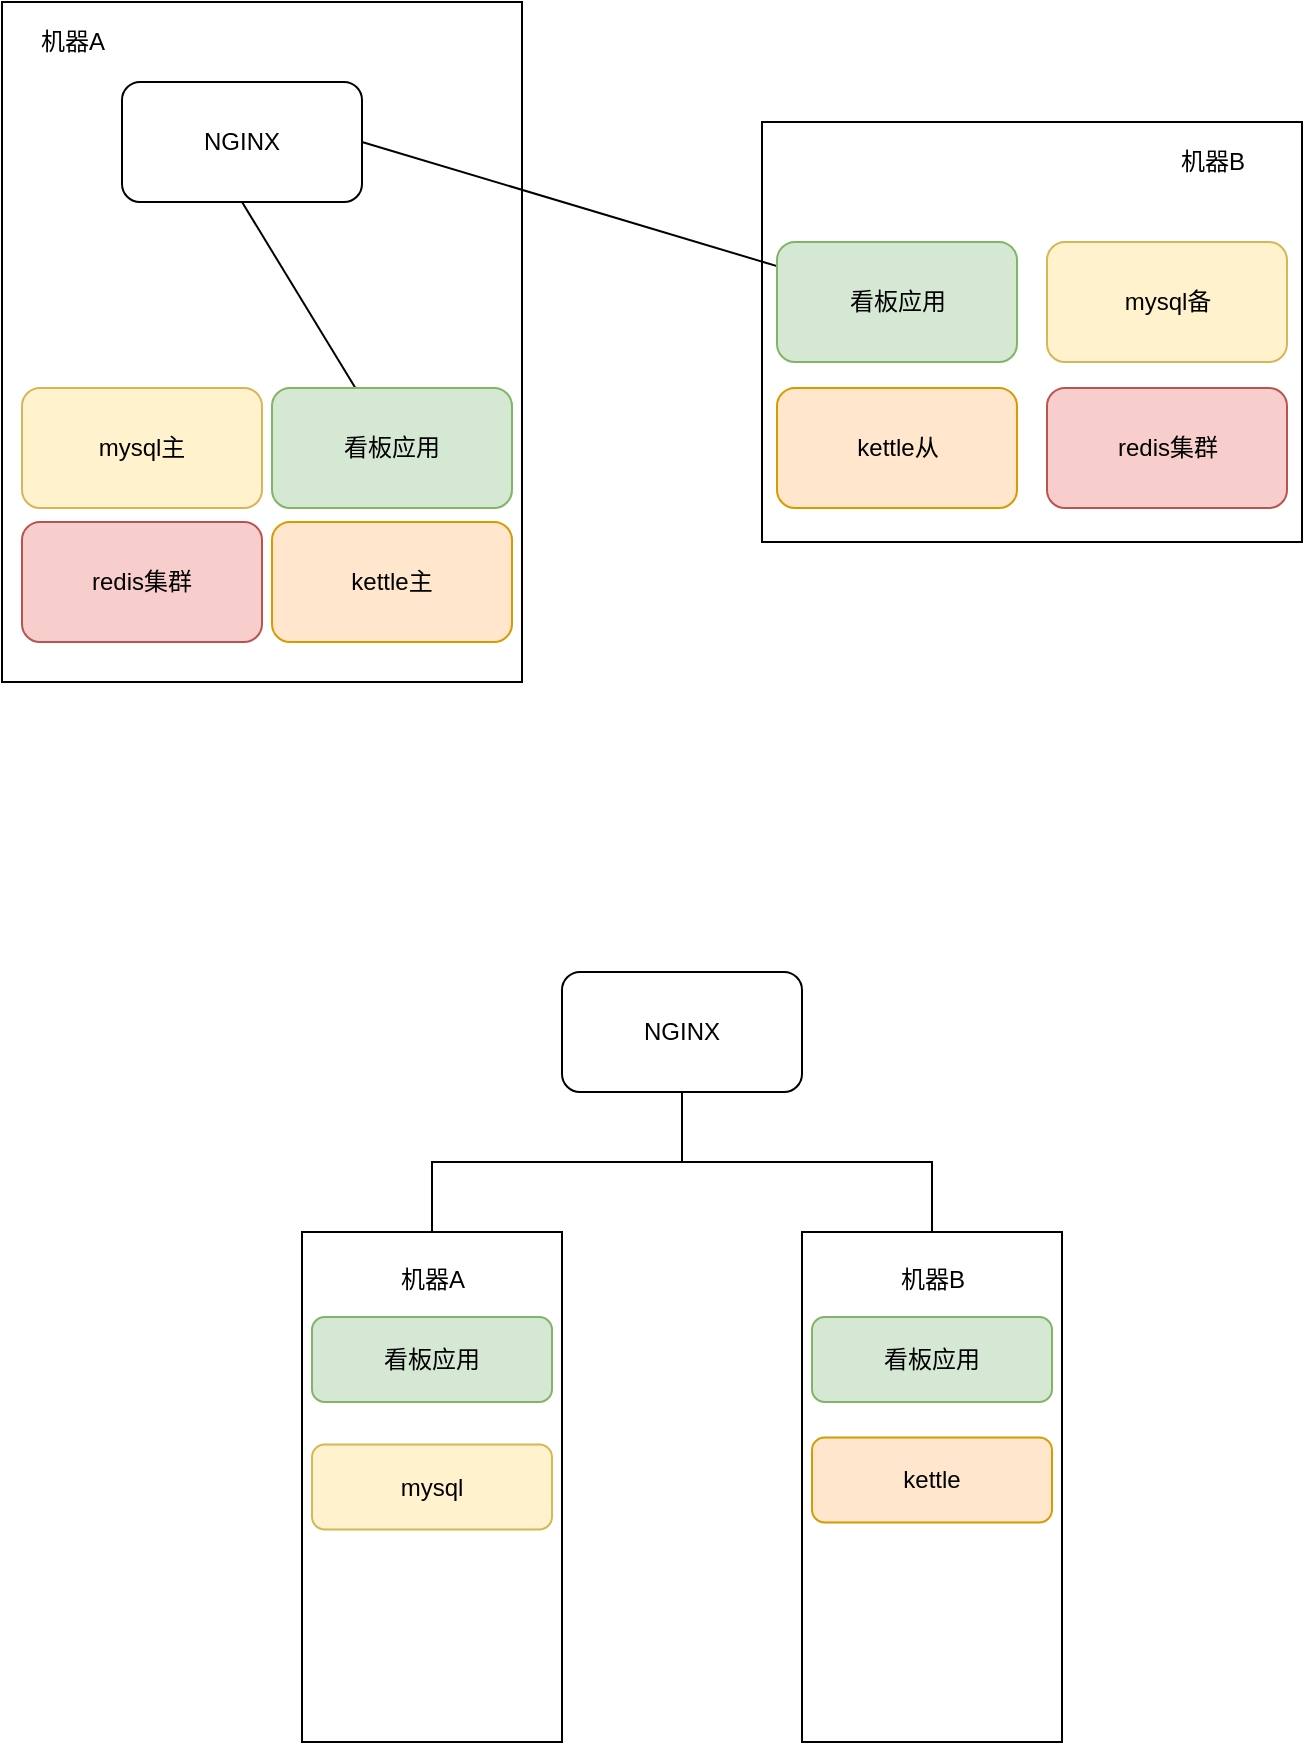 <mxfile version="12.8.2" type="github">
  <diagram id="cMtvxelVXzYt1UVYF9Ro" name="第 1 页">
    <mxGraphModel dx="2077" dy="811" grid="1" gridSize="10" guides="1" tooltips="1" connect="1" arrows="1" fold="1" page="1" pageScale="1" pageWidth="827" pageHeight="1169" math="0" shadow="0">
      <root>
        <mxCell id="0" />
        <mxCell id="1" parent="0" />
        <mxCell id="zEjIX2BXiGue8j6NzajI-27" value="" style="group" vertex="1" connectable="0" parent="1">
          <mxGeometry x="140" y="715" width="130" height="255" as="geometry" />
        </mxCell>
        <mxCell id="zEjIX2BXiGue8j6NzajI-28" value="" style="rounded=0;whiteSpace=wrap;html=1;" vertex="1" parent="zEjIX2BXiGue8j6NzajI-27">
          <mxGeometry width="130" height="255" as="geometry" />
        </mxCell>
        <mxCell id="zEjIX2BXiGue8j6NzajI-30" value="mysql" style="rounded=1;whiteSpace=wrap;html=1;fillColor=#fff2cc;strokeColor=#d6b656;" vertex="1" parent="zEjIX2BXiGue8j6NzajI-27">
          <mxGeometry x="5" y="106.25" width="120" height="42.5" as="geometry" />
        </mxCell>
        <mxCell id="zEjIX2BXiGue8j6NzajI-31" value="看板应用" style="rounded=1;whiteSpace=wrap;html=1;fillColor=#d5e8d4;strokeColor=#82b366;" vertex="1" parent="zEjIX2BXiGue8j6NzajI-27">
          <mxGeometry x="5" y="42.5" width="120" height="42.5" as="geometry" />
        </mxCell>
        <mxCell id="zEjIX2BXiGue8j6NzajI-33" value="机器A" style="text;html=1;align=center;verticalAlign=middle;resizable=0;points=[];autosize=1;" vertex="1" parent="zEjIX2BXiGue8j6NzajI-27">
          <mxGeometry x="40" y="14.167" width="50" height="20" as="geometry" />
        </mxCell>
        <mxCell id="zEjIX2BXiGue8j6NzajI-34" value="NGINX" style="rounded=1;whiteSpace=wrap;html=1;" vertex="1" parent="1">
          <mxGeometry x="270" y="585" width="120" height="60" as="geometry" />
        </mxCell>
        <mxCell id="zEjIX2BXiGue8j6NzajI-35" style="edgeStyle=orthogonalEdgeStyle;rounded=0;orthogonalLoop=1;jettySize=auto;html=1;entryX=0.5;entryY=1;entryDx=0;entryDy=0;endArrow=none;endFill=0;" edge="1" parent="1" source="zEjIX2BXiGue8j6NzajI-28" target="zEjIX2BXiGue8j6NzajI-34">
          <mxGeometry relative="1" as="geometry" />
        </mxCell>
        <mxCell id="zEjIX2BXiGue8j6NzajI-36" value="" style="group" vertex="1" connectable="0" parent="1">
          <mxGeometry x="390" y="715" width="130" height="255" as="geometry" />
        </mxCell>
        <mxCell id="zEjIX2BXiGue8j6NzajI-37" value="" style="rounded=0;whiteSpace=wrap;html=1;" vertex="1" parent="zEjIX2BXiGue8j6NzajI-36">
          <mxGeometry width="130" height="255" as="geometry" />
        </mxCell>
        <mxCell id="zEjIX2BXiGue8j6NzajI-40" value="看板应用" style="rounded=1;whiteSpace=wrap;html=1;fillColor=#d5e8d4;strokeColor=#82b366;" vertex="1" parent="zEjIX2BXiGue8j6NzajI-36">
          <mxGeometry x="5" y="42.5" width="120" height="42.5" as="geometry" />
        </mxCell>
        <mxCell id="zEjIX2BXiGue8j6NzajI-42" value="机器B" style="text;html=1;align=center;verticalAlign=middle;resizable=0;points=[];autosize=1;" vertex="1" parent="zEjIX2BXiGue8j6NzajI-36">
          <mxGeometry x="40" y="14.167" width="50" height="20" as="geometry" />
        </mxCell>
        <mxCell id="zEjIX2BXiGue8j6NzajI-29" value="kettle" style="rounded=1;whiteSpace=wrap;html=1;fillColor=#ffe6cc;strokeColor=#d79b00;" vertex="1" parent="zEjIX2BXiGue8j6NzajI-36">
          <mxGeometry x="5" y="102.708" width="120" height="42.5" as="geometry" />
        </mxCell>
        <mxCell id="zEjIX2BXiGue8j6NzajI-43" style="edgeStyle=orthogonalEdgeStyle;rounded=0;orthogonalLoop=1;jettySize=auto;html=1;endArrow=none;endFill=0;" edge="1" parent="1" source="zEjIX2BXiGue8j6NzajI-37" target="zEjIX2BXiGue8j6NzajI-34">
          <mxGeometry relative="1" as="geometry" />
        </mxCell>
        <mxCell id="zEjIX2BXiGue8j6NzajI-7" value="机器A" style="text;html=1;align=center;verticalAlign=middle;resizable=0;points=[];autosize=1;" vertex="1" parent="1">
          <mxGeometry x="160" y="110" width="50" height="20" as="geometry" />
        </mxCell>
        <mxCell id="zEjIX2BXiGue8j6NzajI-1" value="" style="rounded=0;whiteSpace=wrap;html=1;" vertex="1" parent="1">
          <mxGeometry x="-10" y="100" width="260" height="340" as="geometry" />
        </mxCell>
        <mxCell id="zEjIX2BXiGue8j6NzajI-3" value="kettle主" style="rounded=1;whiteSpace=wrap;html=1;fillColor=#ffe6cc;strokeColor=#d79b00;" vertex="1" parent="1">
          <mxGeometry x="125" y="360" width="120" height="60" as="geometry" />
        </mxCell>
        <mxCell id="zEjIX2BXiGue8j6NzajI-4" value="mysql主" style="rounded=1;whiteSpace=wrap;html=1;fillColor=#fff2cc;strokeColor=#d6b656;" vertex="1" parent="1">
          <mxGeometry y="293" width="120" height="60" as="geometry" />
        </mxCell>
        <mxCell id="zEjIX2BXiGue8j6NzajI-44" style="rounded=0;orthogonalLoop=1;jettySize=auto;html=1;entryX=0.5;entryY=1;entryDx=0;entryDy=0;endArrow=none;endFill=0;" edge="1" parent="1" source="zEjIX2BXiGue8j6NzajI-5" target="zEjIX2BXiGue8j6NzajI-16">
          <mxGeometry relative="1" as="geometry" />
        </mxCell>
        <mxCell id="zEjIX2BXiGue8j6NzajI-5" value="看板应用" style="rounded=1;whiteSpace=wrap;html=1;fillColor=#d5e8d4;strokeColor=#82b366;" vertex="1" parent="1">
          <mxGeometry x="125" y="293" width="120" height="60" as="geometry" />
        </mxCell>
        <mxCell id="zEjIX2BXiGue8j6NzajI-6" value="redis集群" style="rounded=1;whiteSpace=wrap;html=1;fillColor=#f8cecc;strokeColor=#b85450;" vertex="1" parent="1">
          <mxGeometry y="360" width="120" height="60" as="geometry" />
        </mxCell>
        <mxCell id="zEjIX2BXiGue8j6NzajI-16" value="NGINX" style="rounded=1;whiteSpace=wrap;html=1;" vertex="1" parent="1">
          <mxGeometry x="50" y="140" width="120" height="60" as="geometry" />
        </mxCell>
        <mxCell id="zEjIX2BXiGue8j6NzajI-20" value="" style="rounded=0;whiteSpace=wrap;html=1;" vertex="1" parent="1">
          <mxGeometry x="370" y="160" width="270" height="210" as="geometry" />
        </mxCell>
        <mxCell id="zEjIX2BXiGue8j6NzajI-21" value="kettle从" style="rounded=1;whiteSpace=wrap;html=1;fillColor=#ffe6cc;strokeColor=#d79b00;" vertex="1" parent="1">
          <mxGeometry x="377.5" y="293" width="120" height="60" as="geometry" />
        </mxCell>
        <mxCell id="zEjIX2BXiGue8j6NzajI-22" value="mysql备" style="rounded=1;whiteSpace=wrap;html=1;fillColor=#fff2cc;strokeColor=#d6b656;" vertex="1" parent="1">
          <mxGeometry x="512.5" y="220" width="120" height="60" as="geometry" />
        </mxCell>
        <mxCell id="zEjIX2BXiGue8j6NzajI-45" style="rounded=0;orthogonalLoop=1;jettySize=auto;html=1;entryX=1;entryY=0.5;entryDx=0;entryDy=0;endArrow=none;endFill=0;" edge="1" parent="1" source="zEjIX2BXiGue8j6NzajI-23" target="zEjIX2BXiGue8j6NzajI-16">
          <mxGeometry relative="1" as="geometry" />
        </mxCell>
        <mxCell id="zEjIX2BXiGue8j6NzajI-23" value="看板应用" style="rounded=1;whiteSpace=wrap;html=1;fillColor=#d5e8d4;strokeColor=#82b366;" vertex="1" parent="1">
          <mxGeometry x="377.5" y="220" width="120" height="60" as="geometry" />
        </mxCell>
        <mxCell id="zEjIX2BXiGue8j6NzajI-24" value="redis集群" style="rounded=1;whiteSpace=wrap;html=1;fillColor=#f8cecc;strokeColor=#b85450;" vertex="1" parent="1">
          <mxGeometry x="512.5" y="293" width="120" height="60" as="geometry" />
        </mxCell>
        <mxCell id="zEjIX2BXiGue8j6NzajI-25" value="机器B" style="text;html=1;align=center;verticalAlign=middle;resizable=0;points=[];autosize=1;" vertex="1" parent="1">
          <mxGeometry x="570" y="170" width="50" height="20" as="geometry" />
        </mxCell>
        <mxCell id="zEjIX2BXiGue8j6NzajI-46" value="机器A" style="text;html=1;align=center;verticalAlign=middle;resizable=0;points=[];autosize=1;" vertex="1" parent="1">
          <mxGeometry y="110" width="50" height="20" as="geometry" />
        </mxCell>
      </root>
    </mxGraphModel>
  </diagram>
</mxfile>
